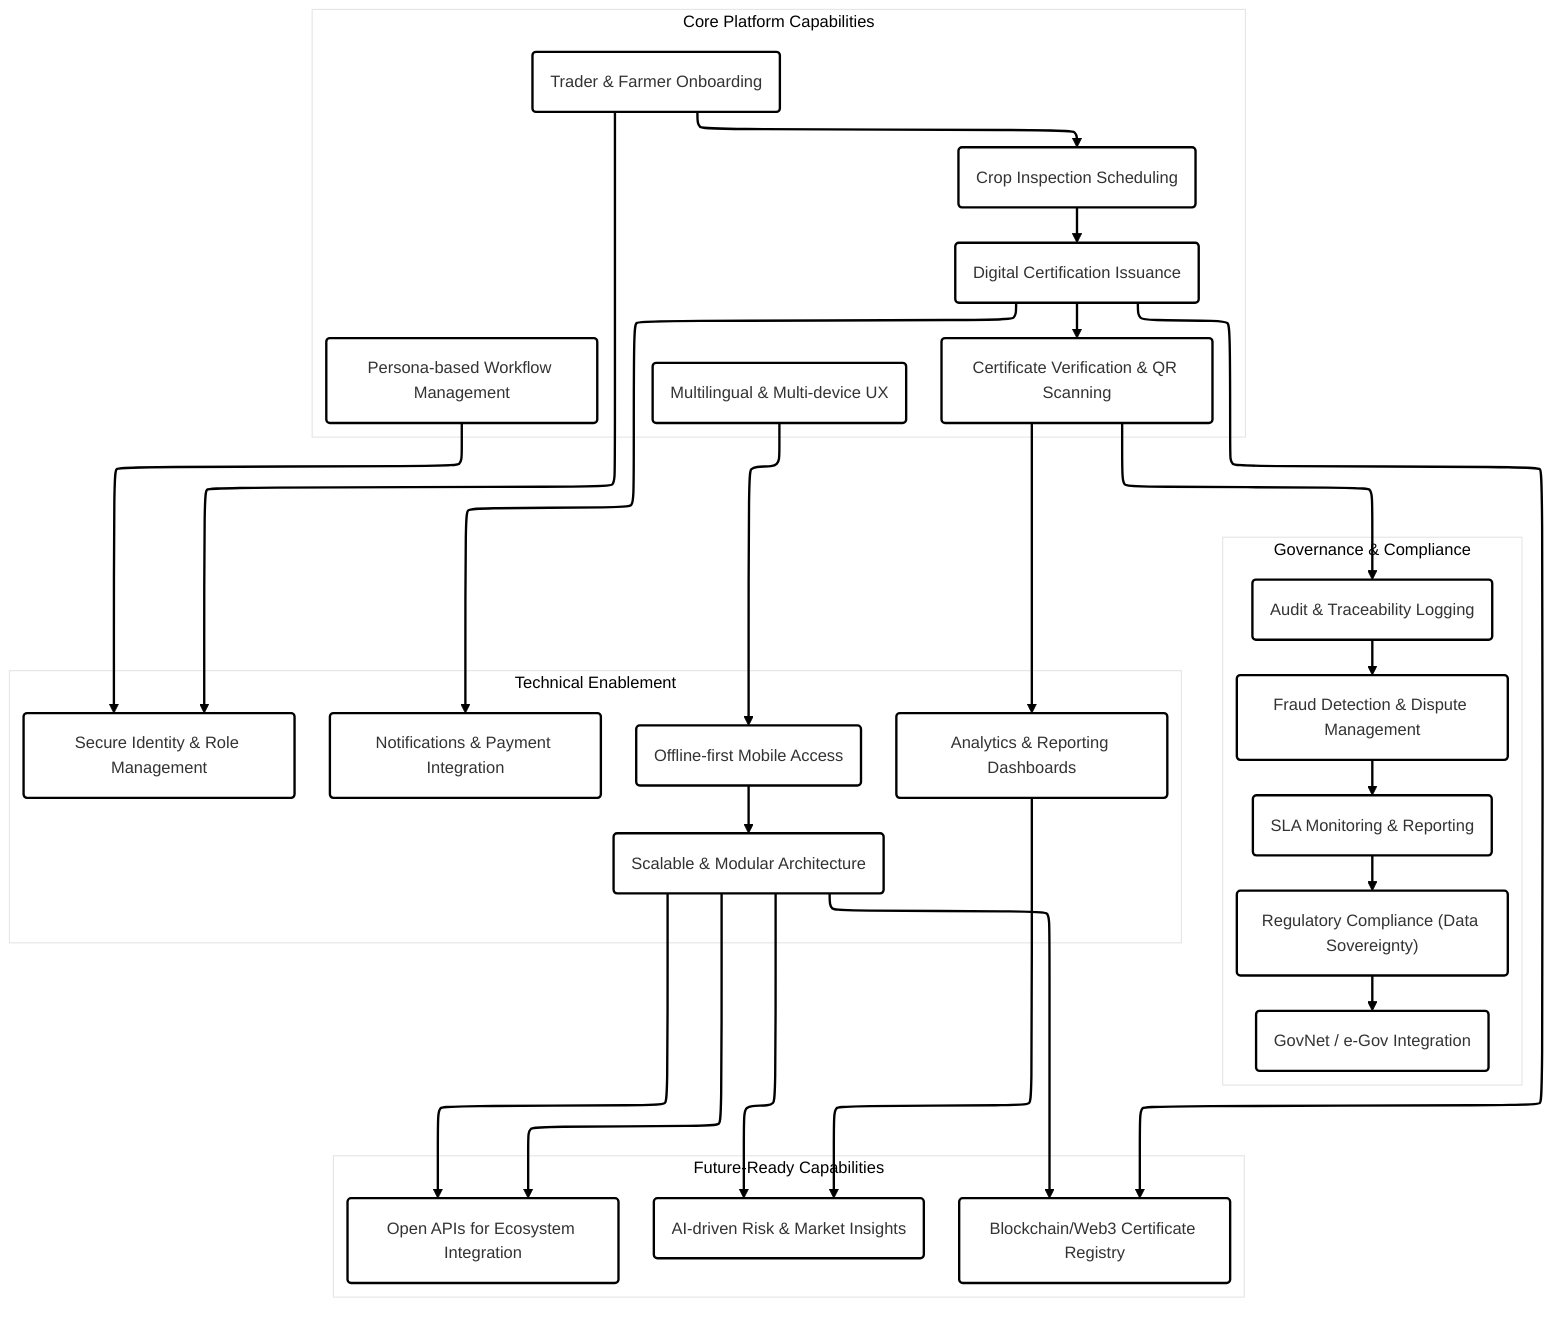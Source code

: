 ---
config:
  layout: elk
  theme: neo
---
flowchart TB
 subgraph subGraph0["Core Platform Capabilities"]
        A1("Trader & Farmer Onboarding")
        A2("Crop Inspection Scheduling")
        A3("Digital Certification Issuance")
        A4("Certificate Verification & QR Scanning")
        A5("Persona-based Workflow Management")
        A6("Multilingual & Multi-device UX")
  end
 subgraph subGraph1["Governance & Compliance"]
        B1("Audit & Traceability Logging")
        B2("Fraud Detection & Dispute Management")
        B3("SLA Monitoring & Reporting")
        B4("Regulatory Compliance (Data Sovereignty)")
        B5("GovNet / e-Gov Integration")
  end
 subgraph subGraph2["Technical Enablement"]
        C1("Offline-first Mobile Access")
        C2("Secure Identity & Role Management")
        C3("Notifications & Payment Integration")
        C4("Scalable & Modular Architecture")
        C5("Analytics & Reporting Dashboards")
  end
 subgraph subGraph3["Future-Ready Capabilities"]
        D1("AI-driven Risk & Market Insights")
        D2("Blockchain/Web3 Certificate Registry")
        D3("Open APIs for Ecosystem Integration")
  end
    A1 --> A2 & C2
    A2 --> A3
    A3 --> A4 & C3 & D2
    A4 --> B1 & C5
    B1 --> B2
    B2 --> B3
    B3 --> B4
    B4 --> B5
    A6 --> C1
    A5 --> C2
    C5 --> D1
    C4 --> D3 & D1 & D2 & D3
    C1 --> C4
